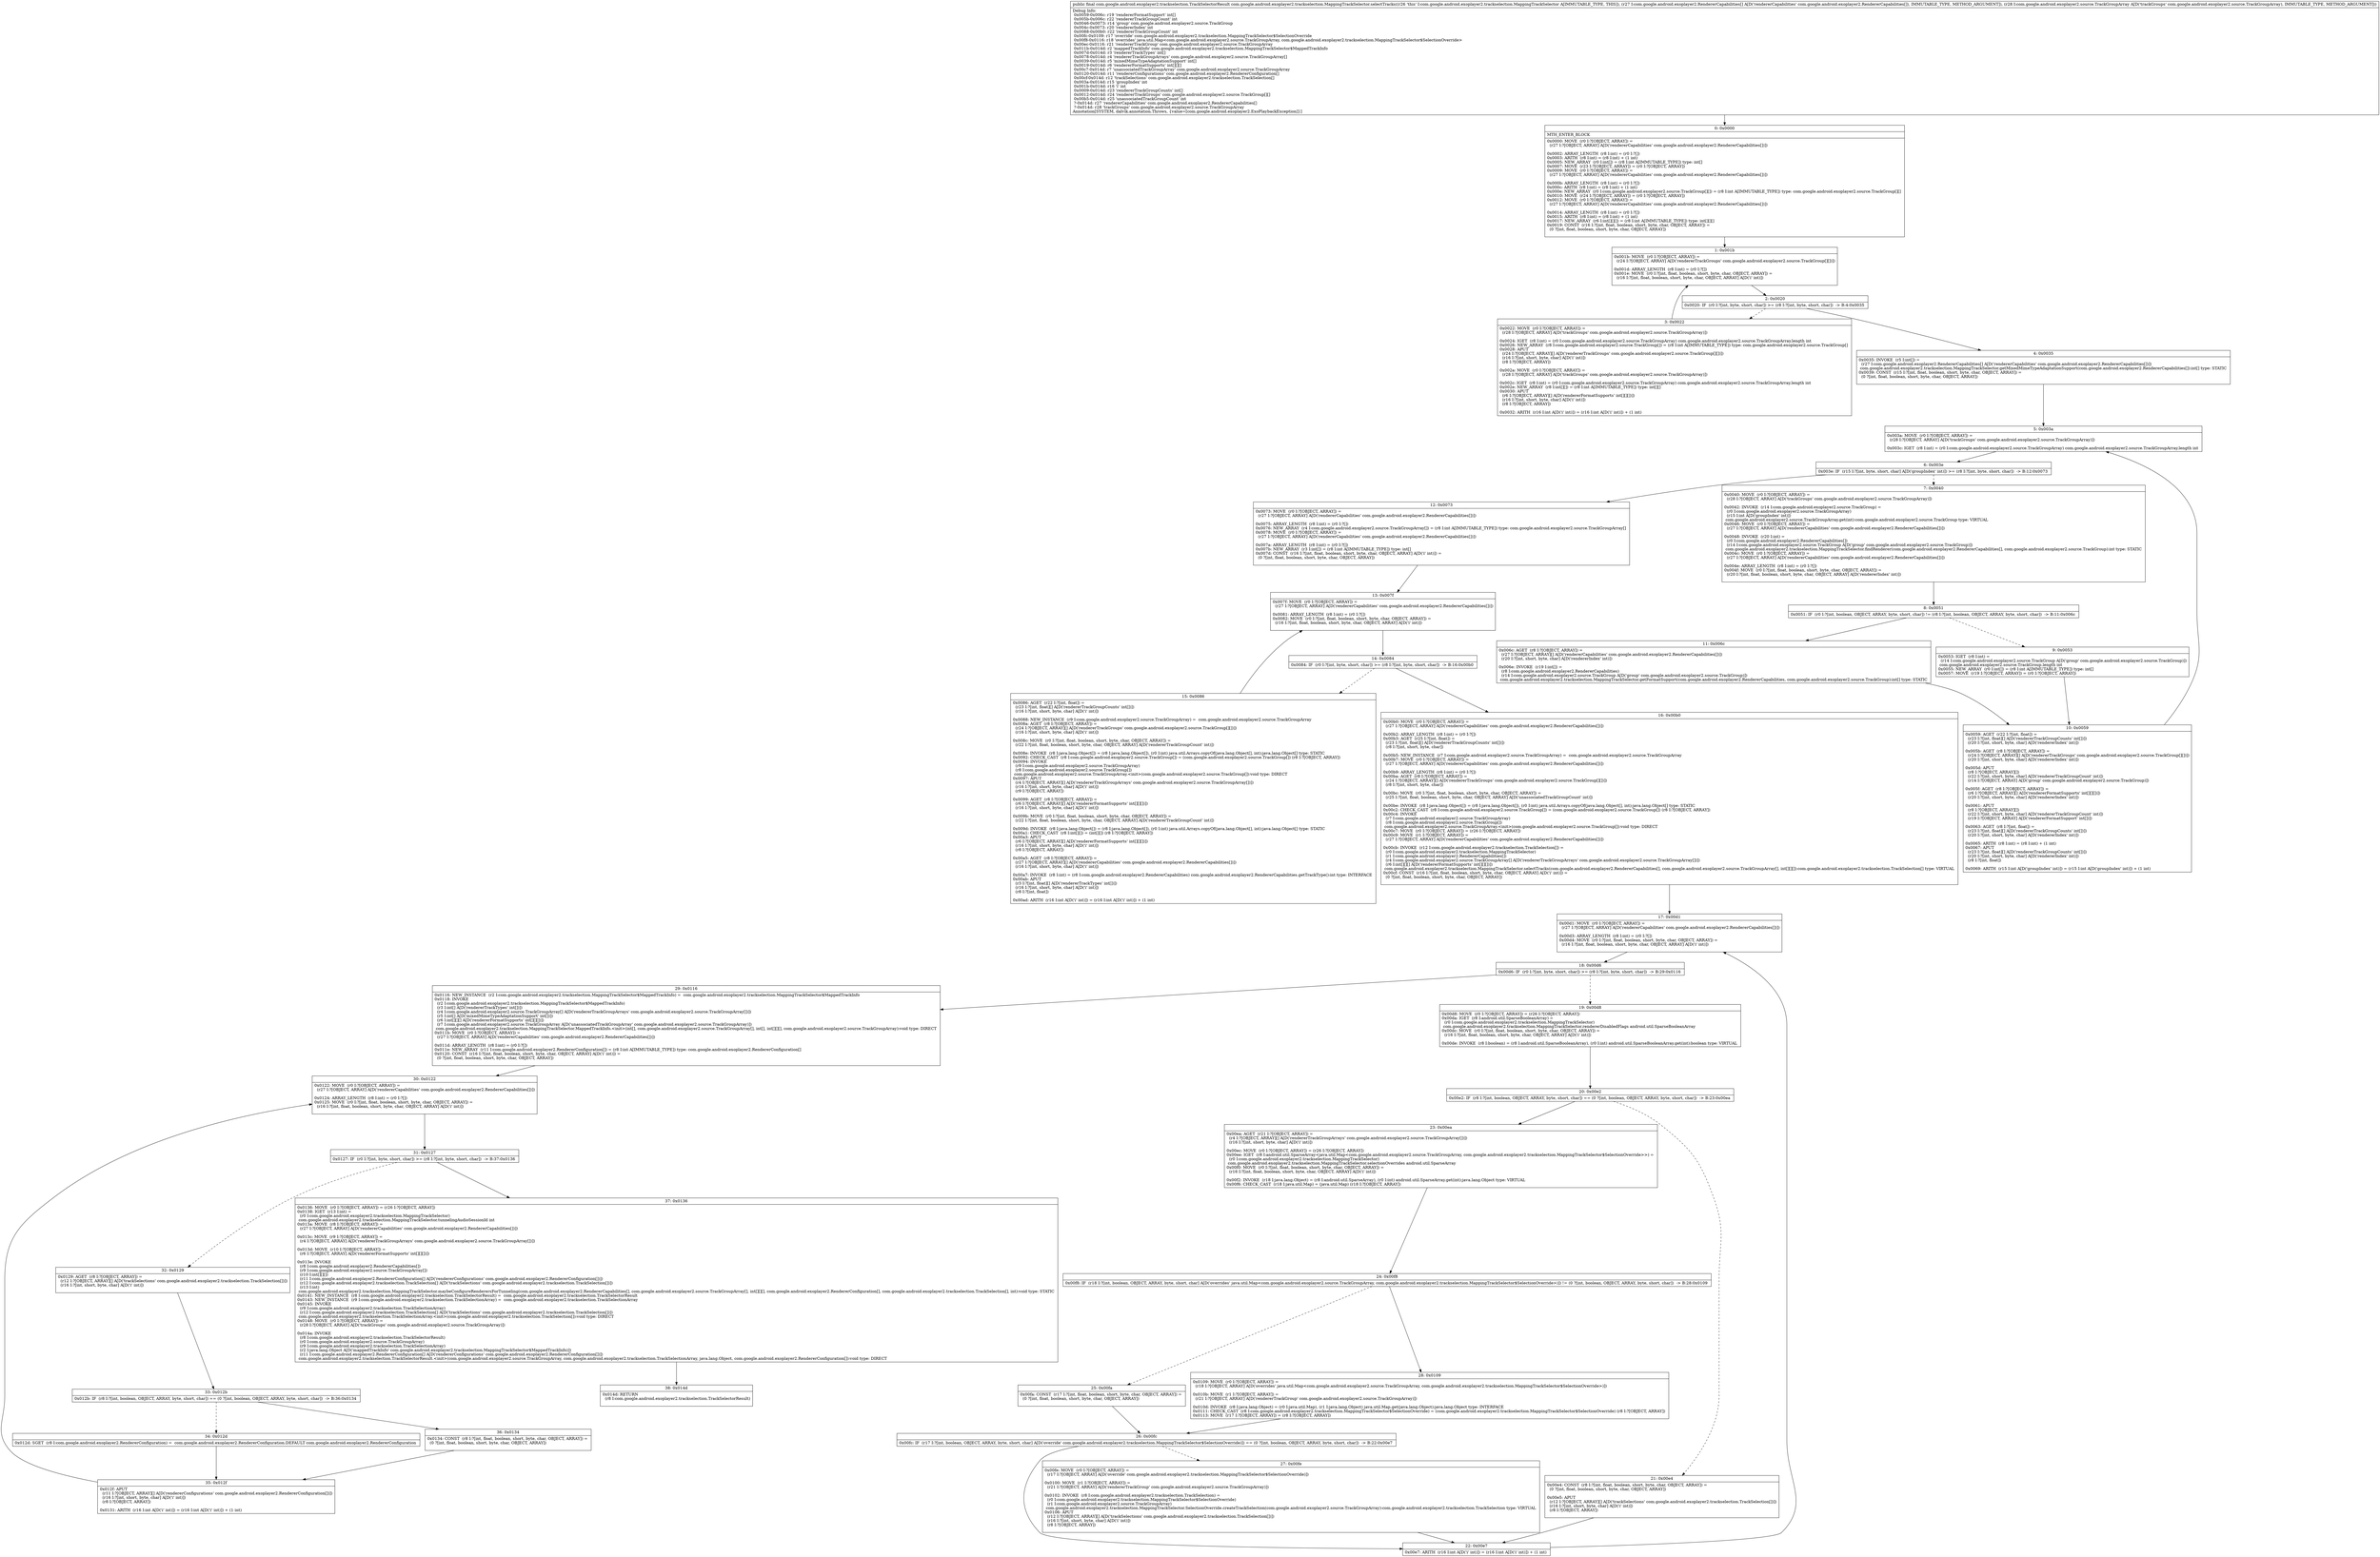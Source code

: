 digraph "CFG forcom.google.android.exoplayer2.trackselection.MappingTrackSelector.selectTracks([Lcom\/google\/android\/exoplayer2\/RendererCapabilities;Lcom\/google\/android\/exoplayer2\/source\/TrackGroupArray;)Lcom\/google\/android\/exoplayer2\/trackselection\/TrackSelectorResult;" {
Node_0 [shape=record,label="{0\:\ 0x0000|MTH_ENTER_BLOCK\l|0x0000: MOVE  (r0 I:?[OBJECT, ARRAY]) = \l  (r27 I:?[OBJECT, ARRAY] A[D('rendererCapabilities' com.google.android.exoplayer2.RendererCapabilities[])])\l \l0x0002: ARRAY_LENGTH  (r8 I:int) = (r0 I:?[]) \l0x0003: ARITH  (r8 I:int) = (r8 I:int) + (1 int) \l0x0005: NEW_ARRAY  (r0 I:int[]) = (r8 I:int A[IMMUTABLE_TYPE]) type: int[] \l0x0007: MOVE  (r23 I:?[OBJECT, ARRAY]) = (r0 I:?[OBJECT, ARRAY]) \l0x0009: MOVE  (r0 I:?[OBJECT, ARRAY]) = \l  (r27 I:?[OBJECT, ARRAY] A[D('rendererCapabilities' com.google.android.exoplayer2.RendererCapabilities[])])\l \l0x000b: ARRAY_LENGTH  (r8 I:int) = (r0 I:?[]) \l0x000c: ARITH  (r8 I:int) = (r8 I:int) + (1 int) \l0x000e: NEW_ARRAY  (r0 I:com.google.android.exoplayer2.source.TrackGroup[][]) = (r8 I:int A[IMMUTABLE_TYPE]) type: com.google.android.exoplayer2.source.TrackGroup[][] \l0x0010: MOVE  (r24 I:?[OBJECT, ARRAY]) = (r0 I:?[OBJECT, ARRAY]) \l0x0012: MOVE  (r0 I:?[OBJECT, ARRAY]) = \l  (r27 I:?[OBJECT, ARRAY] A[D('rendererCapabilities' com.google.android.exoplayer2.RendererCapabilities[])])\l \l0x0014: ARRAY_LENGTH  (r8 I:int) = (r0 I:?[]) \l0x0015: ARITH  (r8 I:int) = (r8 I:int) + (1 int) \l0x0017: NEW_ARRAY  (r6 I:int[][][]) = (r8 I:int A[IMMUTABLE_TYPE]) type: int[][][] \l0x0019: CONST  (r16 I:?[int, float, boolean, short, byte, char, OBJECT, ARRAY]) = \l  (0 ?[int, float, boolean, short, byte, char, OBJECT, ARRAY])\l \l}"];
Node_1 [shape=record,label="{1\:\ 0x001b|0x001b: MOVE  (r0 I:?[OBJECT, ARRAY]) = \l  (r24 I:?[OBJECT, ARRAY] A[D('rendererTrackGroups' com.google.android.exoplayer2.source.TrackGroup[][])])\l \l0x001d: ARRAY_LENGTH  (r8 I:int) = (r0 I:?[]) \l0x001e: MOVE  (r0 I:?[int, float, boolean, short, byte, char, OBJECT, ARRAY]) = \l  (r16 I:?[int, float, boolean, short, byte, char, OBJECT, ARRAY] A[D('i' int)])\l \l}"];
Node_2 [shape=record,label="{2\:\ 0x0020|0x0020: IF  (r0 I:?[int, byte, short, char]) \>= (r8 I:?[int, byte, short, char])  \-\> B:4:0x0035 \l}"];
Node_3 [shape=record,label="{3\:\ 0x0022|0x0022: MOVE  (r0 I:?[OBJECT, ARRAY]) = \l  (r28 I:?[OBJECT, ARRAY] A[D('trackGroups' com.google.android.exoplayer2.source.TrackGroupArray)])\l \l0x0024: IGET  (r8 I:int) = (r0 I:com.google.android.exoplayer2.source.TrackGroupArray) com.google.android.exoplayer2.source.TrackGroupArray.length int \l0x0026: NEW_ARRAY  (r8 I:com.google.android.exoplayer2.source.TrackGroup[]) = (r8 I:int A[IMMUTABLE_TYPE]) type: com.google.android.exoplayer2.source.TrackGroup[] \l0x0028: APUT  \l  (r24 I:?[OBJECT, ARRAY][] A[D('rendererTrackGroups' com.google.android.exoplayer2.source.TrackGroup[][])])\l  (r16 I:?[int, short, byte, char] A[D('i' int)])\l  (r8 I:?[OBJECT, ARRAY])\l \l0x002a: MOVE  (r0 I:?[OBJECT, ARRAY]) = \l  (r28 I:?[OBJECT, ARRAY] A[D('trackGroups' com.google.android.exoplayer2.source.TrackGroupArray)])\l \l0x002c: IGET  (r8 I:int) = (r0 I:com.google.android.exoplayer2.source.TrackGroupArray) com.google.android.exoplayer2.source.TrackGroupArray.length int \l0x002e: NEW_ARRAY  (r8 I:int[][]) = (r8 I:int A[IMMUTABLE_TYPE]) type: int[][] \l0x0030: APUT  \l  (r6 I:?[OBJECT, ARRAY][] A[D('rendererFormatSupports' int[][][])])\l  (r16 I:?[int, short, byte, char] A[D('i' int)])\l  (r8 I:?[OBJECT, ARRAY])\l \l0x0032: ARITH  (r16 I:int A[D('i' int)]) = (r16 I:int A[D('i' int)]) + (1 int) \l}"];
Node_4 [shape=record,label="{4\:\ 0x0035|0x0035: INVOKE  (r5 I:int[]) = \l  (r27 I:com.google.android.exoplayer2.RendererCapabilities[] A[D('rendererCapabilities' com.google.android.exoplayer2.RendererCapabilities[])])\l com.google.android.exoplayer2.trackselection.MappingTrackSelector.getMixedMimeTypeAdaptationSupport(com.google.android.exoplayer2.RendererCapabilities[]):int[] type: STATIC \l0x0039: CONST  (r15 I:?[int, float, boolean, short, byte, char, OBJECT, ARRAY]) = \l  (0 ?[int, float, boolean, short, byte, char, OBJECT, ARRAY])\l \l}"];
Node_5 [shape=record,label="{5\:\ 0x003a|0x003a: MOVE  (r0 I:?[OBJECT, ARRAY]) = \l  (r28 I:?[OBJECT, ARRAY] A[D('trackGroups' com.google.android.exoplayer2.source.TrackGroupArray)])\l \l0x003c: IGET  (r8 I:int) = (r0 I:com.google.android.exoplayer2.source.TrackGroupArray) com.google.android.exoplayer2.source.TrackGroupArray.length int \l}"];
Node_6 [shape=record,label="{6\:\ 0x003e|0x003e: IF  (r15 I:?[int, byte, short, char] A[D('groupIndex' int)]) \>= (r8 I:?[int, byte, short, char])  \-\> B:12:0x0073 \l}"];
Node_7 [shape=record,label="{7\:\ 0x0040|0x0040: MOVE  (r0 I:?[OBJECT, ARRAY]) = \l  (r28 I:?[OBJECT, ARRAY] A[D('trackGroups' com.google.android.exoplayer2.source.TrackGroupArray)])\l \l0x0042: INVOKE  (r14 I:com.google.android.exoplayer2.source.TrackGroup) = \l  (r0 I:com.google.android.exoplayer2.source.TrackGroupArray)\l  (r15 I:int A[D('groupIndex' int)])\l com.google.android.exoplayer2.source.TrackGroupArray.get(int):com.google.android.exoplayer2.source.TrackGroup type: VIRTUAL \l0x0046: MOVE  (r0 I:?[OBJECT, ARRAY]) = \l  (r27 I:?[OBJECT, ARRAY] A[D('rendererCapabilities' com.google.android.exoplayer2.RendererCapabilities[])])\l \l0x0048: INVOKE  (r20 I:int) = \l  (r0 I:com.google.android.exoplayer2.RendererCapabilities[])\l  (r14 I:com.google.android.exoplayer2.source.TrackGroup A[D('group' com.google.android.exoplayer2.source.TrackGroup)])\l com.google.android.exoplayer2.trackselection.MappingTrackSelector.findRenderer(com.google.android.exoplayer2.RendererCapabilities[], com.google.android.exoplayer2.source.TrackGroup):int type: STATIC \l0x004c: MOVE  (r0 I:?[OBJECT, ARRAY]) = \l  (r27 I:?[OBJECT, ARRAY] A[D('rendererCapabilities' com.google.android.exoplayer2.RendererCapabilities[])])\l \l0x004e: ARRAY_LENGTH  (r8 I:int) = (r0 I:?[]) \l0x004f: MOVE  (r0 I:?[int, float, boolean, short, byte, char, OBJECT, ARRAY]) = \l  (r20 I:?[int, float, boolean, short, byte, char, OBJECT, ARRAY] A[D('rendererIndex' int)])\l \l}"];
Node_8 [shape=record,label="{8\:\ 0x0051|0x0051: IF  (r0 I:?[int, boolean, OBJECT, ARRAY, byte, short, char]) != (r8 I:?[int, boolean, OBJECT, ARRAY, byte, short, char])  \-\> B:11:0x006c \l}"];
Node_9 [shape=record,label="{9\:\ 0x0053|0x0053: IGET  (r8 I:int) = \l  (r14 I:com.google.android.exoplayer2.source.TrackGroup A[D('group' com.google.android.exoplayer2.source.TrackGroup)])\l com.google.android.exoplayer2.source.TrackGroup.length int \l0x0055: NEW_ARRAY  (r0 I:int[]) = (r8 I:int A[IMMUTABLE_TYPE]) type: int[] \l0x0057: MOVE  (r19 I:?[OBJECT, ARRAY]) = (r0 I:?[OBJECT, ARRAY]) \l}"];
Node_10 [shape=record,label="{10\:\ 0x0059|0x0059: AGET  (r22 I:?[int, float]) = \l  (r23 I:?[int, float][] A[D('rendererTrackGroupCounts' int[])])\l  (r20 I:?[int, short, byte, char] A[D('rendererIndex' int)])\l \l0x005b: AGET  (r8 I:?[OBJECT, ARRAY]) = \l  (r24 I:?[OBJECT, ARRAY][] A[D('rendererTrackGroups' com.google.android.exoplayer2.source.TrackGroup[][])])\l  (r20 I:?[int, short, byte, char] A[D('rendererIndex' int)])\l \l0x005d: APUT  \l  (r8 I:?[OBJECT, ARRAY][])\l  (r22 I:?[int, short, byte, char] A[D('rendererTrackGroupCount' int)])\l  (r14 I:?[OBJECT, ARRAY] A[D('group' com.google.android.exoplayer2.source.TrackGroup)])\l \l0x005f: AGET  (r8 I:?[OBJECT, ARRAY]) = \l  (r6 I:?[OBJECT, ARRAY][] A[D('rendererFormatSupports' int[][][])])\l  (r20 I:?[int, short, byte, char] A[D('rendererIndex' int)])\l \l0x0061: APUT  \l  (r8 I:?[OBJECT, ARRAY][])\l  (r22 I:?[int, short, byte, char] A[D('rendererTrackGroupCount' int)])\l  (r19 I:?[OBJECT, ARRAY] A[D('rendererFormatSupport' int[])])\l \l0x0063: AGET  (r8 I:?[int, float]) = \l  (r23 I:?[int, float][] A[D('rendererTrackGroupCounts' int[])])\l  (r20 I:?[int, short, byte, char] A[D('rendererIndex' int)])\l \l0x0065: ARITH  (r8 I:int) = (r8 I:int) + (1 int) \l0x0067: APUT  \l  (r23 I:?[int, float][] A[D('rendererTrackGroupCounts' int[])])\l  (r20 I:?[int, short, byte, char] A[D('rendererIndex' int)])\l  (r8 I:?[int, float])\l \l0x0069: ARITH  (r15 I:int A[D('groupIndex' int)]) = (r15 I:int A[D('groupIndex' int)]) + (1 int) \l}"];
Node_11 [shape=record,label="{11\:\ 0x006c|0x006c: AGET  (r8 I:?[OBJECT, ARRAY]) = \l  (r27 I:?[OBJECT, ARRAY][] A[D('rendererCapabilities' com.google.android.exoplayer2.RendererCapabilities[])])\l  (r20 I:?[int, short, byte, char] A[D('rendererIndex' int)])\l \l0x006e: INVOKE  (r19 I:int[]) = \l  (r8 I:com.google.android.exoplayer2.RendererCapabilities)\l  (r14 I:com.google.android.exoplayer2.source.TrackGroup A[D('group' com.google.android.exoplayer2.source.TrackGroup)])\l com.google.android.exoplayer2.trackselection.MappingTrackSelector.getFormatSupport(com.google.android.exoplayer2.RendererCapabilities, com.google.android.exoplayer2.source.TrackGroup):int[] type: STATIC \l}"];
Node_12 [shape=record,label="{12\:\ 0x0073|0x0073: MOVE  (r0 I:?[OBJECT, ARRAY]) = \l  (r27 I:?[OBJECT, ARRAY] A[D('rendererCapabilities' com.google.android.exoplayer2.RendererCapabilities[])])\l \l0x0075: ARRAY_LENGTH  (r8 I:int) = (r0 I:?[]) \l0x0076: NEW_ARRAY  (r4 I:com.google.android.exoplayer2.source.TrackGroupArray[]) = (r8 I:int A[IMMUTABLE_TYPE]) type: com.google.android.exoplayer2.source.TrackGroupArray[] \l0x0078: MOVE  (r0 I:?[OBJECT, ARRAY]) = \l  (r27 I:?[OBJECT, ARRAY] A[D('rendererCapabilities' com.google.android.exoplayer2.RendererCapabilities[])])\l \l0x007a: ARRAY_LENGTH  (r8 I:int) = (r0 I:?[]) \l0x007b: NEW_ARRAY  (r3 I:int[]) = (r8 I:int A[IMMUTABLE_TYPE]) type: int[] \l0x007d: CONST  (r16 I:?[int, float, boolean, short, byte, char, OBJECT, ARRAY] A[D('i' int)]) = \l  (0 ?[int, float, boolean, short, byte, char, OBJECT, ARRAY])\l \l}"];
Node_13 [shape=record,label="{13\:\ 0x007f|0x007f: MOVE  (r0 I:?[OBJECT, ARRAY]) = \l  (r27 I:?[OBJECT, ARRAY] A[D('rendererCapabilities' com.google.android.exoplayer2.RendererCapabilities[])])\l \l0x0081: ARRAY_LENGTH  (r8 I:int) = (r0 I:?[]) \l0x0082: MOVE  (r0 I:?[int, float, boolean, short, byte, char, OBJECT, ARRAY]) = \l  (r16 I:?[int, float, boolean, short, byte, char, OBJECT, ARRAY] A[D('i' int)])\l \l}"];
Node_14 [shape=record,label="{14\:\ 0x0084|0x0084: IF  (r0 I:?[int, byte, short, char]) \>= (r8 I:?[int, byte, short, char])  \-\> B:16:0x00b0 \l}"];
Node_15 [shape=record,label="{15\:\ 0x0086|0x0086: AGET  (r22 I:?[int, float]) = \l  (r23 I:?[int, float][] A[D('rendererTrackGroupCounts' int[])])\l  (r16 I:?[int, short, byte, char] A[D('i' int)])\l \l0x0088: NEW_INSTANCE  (r9 I:com.google.android.exoplayer2.source.TrackGroupArray) =  com.google.android.exoplayer2.source.TrackGroupArray \l0x008a: AGET  (r8 I:?[OBJECT, ARRAY]) = \l  (r24 I:?[OBJECT, ARRAY][] A[D('rendererTrackGroups' com.google.android.exoplayer2.source.TrackGroup[][])])\l  (r16 I:?[int, short, byte, char] A[D('i' int)])\l \l0x008c: MOVE  (r0 I:?[int, float, boolean, short, byte, char, OBJECT, ARRAY]) = \l  (r22 I:?[int, float, boolean, short, byte, char, OBJECT, ARRAY] A[D('rendererTrackGroupCount' int)])\l \l0x008e: INVOKE  (r8 I:java.lang.Object[]) = (r8 I:java.lang.Object[]), (r0 I:int) java.util.Arrays.copyOf(java.lang.Object[], int):java.lang.Object[] type: STATIC \l0x0092: CHECK_CAST  (r8 I:com.google.android.exoplayer2.source.TrackGroup[]) = (com.google.android.exoplayer2.source.TrackGroup[]) (r8 I:?[OBJECT, ARRAY]) \l0x0094: INVOKE  \l  (r9 I:com.google.android.exoplayer2.source.TrackGroupArray)\l  (r8 I:com.google.android.exoplayer2.source.TrackGroup[])\l com.google.android.exoplayer2.source.TrackGroupArray.\<init\>(com.google.android.exoplayer2.source.TrackGroup[]):void type: DIRECT \l0x0097: APUT  \l  (r4 I:?[OBJECT, ARRAY][] A[D('rendererTrackGroupArrays' com.google.android.exoplayer2.source.TrackGroupArray[])])\l  (r16 I:?[int, short, byte, char] A[D('i' int)])\l  (r9 I:?[OBJECT, ARRAY])\l \l0x0099: AGET  (r8 I:?[OBJECT, ARRAY]) = \l  (r6 I:?[OBJECT, ARRAY][] A[D('rendererFormatSupports' int[][][])])\l  (r16 I:?[int, short, byte, char] A[D('i' int)])\l \l0x009b: MOVE  (r0 I:?[int, float, boolean, short, byte, char, OBJECT, ARRAY]) = \l  (r22 I:?[int, float, boolean, short, byte, char, OBJECT, ARRAY] A[D('rendererTrackGroupCount' int)])\l \l0x009d: INVOKE  (r8 I:java.lang.Object[]) = (r8 I:java.lang.Object[]), (r0 I:int) java.util.Arrays.copyOf(java.lang.Object[], int):java.lang.Object[] type: STATIC \l0x00a1: CHECK_CAST  (r8 I:int[][]) = (int[][]) (r8 I:?[OBJECT, ARRAY]) \l0x00a3: APUT  \l  (r6 I:?[OBJECT, ARRAY][] A[D('rendererFormatSupports' int[][][])])\l  (r16 I:?[int, short, byte, char] A[D('i' int)])\l  (r8 I:?[OBJECT, ARRAY])\l \l0x00a5: AGET  (r8 I:?[OBJECT, ARRAY]) = \l  (r27 I:?[OBJECT, ARRAY][] A[D('rendererCapabilities' com.google.android.exoplayer2.RendererCapabilities[])])\l  (r16 I:?[int, short, byte, char] A[D('i' int)])\l \l0x00a7: INVOKE  (r8 I:int) = (r8 I:com.google.android.exoplayer2.RendererCapabilities) com.google.android.exoplayer2.RendererCapabilities.getTrackType():int type: INTERFACE \l0x00ab: APUT  \l  (r3 I:?[int, float][] A[D('rendererTrackTypes' int[])])\l  (r16 I:?[int, short, byte, char] A[D('i' int)])\l  (r8 I:?[int, float])\l \l0x00ad: ARITH  (r16 I:int A[D('i' int)]) = (r16 I:int A[D('i' int)]) + (1 int) \l}"];
Node_16 [shape=record,label="{16\:\ 0x00b0|0x00b0: MOVE  (r0 I:?[OBJECT, ARRAY]) = \l  (r27 I:?[OBJECT, ARRAY] A[D('rendererCapabilities' com.google.android.exoplayer2.RendererCapabilities[])])\l \l0x00b2: ARRAY_LENGTH  (r8 I:int) = (r0 I:?[]) \l0x00b3: AGET  (r25 I:?[int, float]) = \l  (r23 I:?[int, float][] A[D('rendererTrackGroupCounts' int[])])\l  (r8 I:?[int, short, byte, char])\l \l0x00b5: NEW_INSTANCE  (r7 I:com.google.android.exoplayer2.source.TrackGroupArray) =  com.google.android.exoplayer2.source.TrackGroupArray \l0x00b7: MOVE  (r0 I:?[OBJECT, ARRAY]) = \l  (r27 I:?[OBJECT, ARRAY] A[D('rendererCapabilities' com.google.android.exoplayer2.RendererCapabilities[])])\l \l0x00b9: ARRAY_LENGTH  (r8 I:int) = (r0 I:?[]) \l0x00ba: AGET  (r8 I:?[OBJECT, ARRAY]) = \l  (r24 I:?[OBJECT, ARRAY][] A[D('rendererTrackGroups' com.google.android.exoplayer2.source.TrackGroup[][])])\l  (r8 I:?[int, short, byte, char])\l \l0x00bc: MOVE  (r0 I:?[int, float, boolean, short, byte, char, OBJECT, ARRAY]) = \l  (r25 I:?[int, float, boolean, short, byte, char, OBJECT, ARRAY] A[D('unassociatedTrackGroupCount' int)])\l \l0x00be: INVOKE  (r8 I:java.lang.Object[]) = (r8 I:java.lang.Object[]), (r0 I:int) java.util.Arrays.copyOf(java.lang.Object[], int):java.lang.Object[] type: STATIC \l0x00c2: CHECK_CAST  (r8 I:com.google.android.exoplayer2.source.TrackGroup[]) = (com.google.android.exoplayer2.source.TrackGroup[]) (r8 I:?[OBJECT, ARRAY]) \l0x00c4: INVOKE  \l  (r7 I:com.google.android.exoplayer2.source.TrackGroupArray)\l  (r8 I:com.google.android.exoplayer2.source.TrackGroup[])\l com.google.android.exoplayer2.source.TrackGroupArray.\<init\>(com.google.android.exoplayer2.source.TrackGroup[]):void type: DIRECT \l0x00c7: MOVE  (r0 I:?[OBJECT, ARRAY]) = (r26 I:?[OBJECT, ARRAY]) \l0x00c9: MOVE  (r1 I:?[OBJECT, ARRAY]) = \l  (r27 I:?[OBJECT, ARRAY] A[D('rendererCapabilities' com.google.android.exoplayer2.RendererCapabilities[])])\l \l0x00cb: INVOKE  (r12 I:com.google.android.exoplayer2.trackselection.TrackSelection[]) = \l  (r0 I:com.google.android.exoplayer2.trackselection.MappingTrackSelector)\l  (r1 I:com.google.android.exoplayer2.RendererCapabilities[])\l  (r4 I:com.google.android.exoplayer2.source.TrackGroupArray[] A[D('rendererTrackGroupArrays' com.google.android.exoplayer2.source.TrackGroupArray[])])\l  (r6 I:int[][][] A[D('rendererFormatSupports' int[][][])])\l com.google.android.exoplayer2.trackselection.MappingTrackSelector.selectTracks(com.google.android.exoplayer2.RendererCapabilities[], com.google.android.exoplayer2.source.TrackGroupArray[], int[][][]):com.google.android.exoplayer2.trackselection.TrackSelection[] type: VIRTUAL \l0x00cf: CONST  (r16 I:?[int, float, boolean, short, byte, char, OBJECT, ARRAY] A[D('i' int)]) = \l  (0 ?[int, float, boolean, short, byte, char, OBJECT, ARRAY])\l \l}"];
Node_17 [shape=record,label="{17\:\ 0x00d1|0x00d1: MOVE  (r0 I:?[OBJECT, ARRAY]) = \l  (r27 I:?[OBJECT, ARRAY] A[D('rendererCapabilities' com.google.android.exoplayer2.RendererCapabilities[])])\l \l0x00d3: ARRAY_LENGTH  (r8 I:int) = (r0 I:?[]) \l0x00d4: MOVE  (r0 I:?[int, float, boolean, short, byte, char, OBJECT, ARRAY]) = \l  (r16 I:?[int, float, boolean, short, byte, char, OBJECT, ARRAY] A[D('i' int)])\l \l}"];
Node_18 [shape=record,label="{18\:\ 0x00d6|0x00d6: IF  (r0 I:?[int, byte, short, char]) \>= (r8 I:?[int, byte, short, char])  \-\> B:29:0x0116 \l}"];
Node_19 [shape=record,label="{19\:\ 0x00d8|0x00d8: MOVE  (r0 I:?[OBJECT, ARRAY]) = (r26 I:?[OBJECT, ARRAY]) \l0x00da: IGET  (r8 I:android.util.SparseBooleanArray) = \l  (r0 I:com.google.android.exoplayer2.trackselection.MappingTrackSelector)\l com.google.android.exoplayer2.trackselection.MappingTrackSelector.rendererDisabledFlags android.util.SparseBooleanArray \l0x00dc: MOVE  (r0 I:?[int, float, boolean, short, byte, char, OBJECT, ARRAY]) = \l  (r16 I:?[int, float, boolean, short, byte, char, OBJECT, ARRAY] A[D('i' int)])\l \l0x00de: INVOKE  (r8 I:boolean) = (r8 I:android.util.SparseBooleanArray), (r0 I:int) android.util.SparseBooleanArray.get(int):boolean type: VIRTUAL \l}"];
Node_20 [shape=record,label="{20\:\ 0x00e2|0x00e2: IF  (r8 I:?[int, boolean, OBJECT, ARRAY, byte, short, char]) == (0 ?[int, boolean, OBJECT, ARRAY, byte, short, char])  \-\> B:23:0x00ea \l}"];
Node_21 [shape=record,label="{21\:\ 0x00e4|0x00e4: CONST  (r8 I:?[int, float, boolean, short, byte, char, OBJECT, ARRAY]) = \l  (0 ?[int, float, boolean, short, byte, char, OBJECT, ARRAY])\l \l0x00e5: APUT  \l  (r12 I:?[OBJECT, ARRAY][] A[D('trackSelections' com.google.android.exoplayer2.trackselection.TrackSelection[])])\l  (r16 I:?[int, short, byte, char] A[D('i' int)])\l  (r8 I:?[OBJECT, ARRAY])\l \l}"];
Node_22 [shape=record,label="{22\:\ 0x00e7|0x00e7: ARITH  (r16 I:int A[D('i' int)]) = (r16 I:int A[D('i' int)]) + (1 int) \l}"];
Node_23 [shape=record,label="{23\:\ 0x00ea|0x00ea: AGET  (r21 I:?[OBJECT, ARRAY]) = \l  (r4 I:?[OBJECT, ARRAY][] A[D('rendererTrackGroupArrays' com.google.android.exoplayer2.source.TrackGroupArray[])])\l  (r16 I:?[int, short, byte, char] A[D('i' int)])\l \l0x00ec: MOVE  (r0 I:?[OBJECT, ARRAY]) = (r26 I:?[OBJECT, ARRAY]) \l0x00ee: IGET  (r8 I:android.util.SparseArray\<java.util.Map\<com.google.android.exoplayer2.source.TrackGroupArray, com.google.android.exoplayer2.trackselection.MappingTrackSelector$SelectionOverride\>\>) = \l  (r0 I:com.google.android.exoplayer2.trackselection.MappingTrackSelector)\l com.google.android.exoplayer2.trackselection.MappingTrackSelector.selectionOverrides android.util.SparseArray \l0x00f0: MOVE  (r0 I:?[int, float, boolean, short, byte, char, OBJECT, ARRAY]) = \l  (r16 I:?[int, float, boolean, short, byte, char, OBJECT, ARRAY] A[D('i' int)])\l \l0x00f2: INVOKE  (r18 I:java.lang.Object) = (r8 I:android.util.SparseArray), (r0 I:int) android.util.SparseArray.get(int):java.lang.Object type: VIRTUAL \l0x00f6: CHECK_CAST  (r18 I:java.util.Map) = (java.util.Map) (r18 I:?[OBJECT, ARRAY]) \l}"];
Node_24 [shape=record,label="{24\:\ 0x00f8|0x00f8: IF  (r18 I:?[int, boolean, OBJECT, ARRAY, byte, short, char] A[D('overrides' java.util.Map\<com.google.android.exoplayer2.source.TrackGroupArray, com.google.android.exoplayer2.trackselection.MappingTrackSelector$SelectionOverride\>)]) != (0 ?[int, boolean, OBJECT, ARRAY, byte, short, char])  \-\> B:28:0x0109 \l}"];
Node_25 [shape=record,label="{25\:\ 0x00fa|0x00fa: CONST  (r17 I:?[int, float, boolean, short, byte, char, OBJECT, ARRAY]) = \l  (0 ?[int, float, boolean, short, byte, char, OBJECT, ARRAY])\l \l}"];
Node_26 [shape=record,label="{26\:\ 0x00fc|0x00fc: IF  (r17 I:?[int, boolean, OBJECT, ARRAY, byte, short, char] A[D('override' com.google.android.exoplayer2.trackselection.MappingTrackSelector$SelectionOverride)]) == (0 ?[int, boolean, OBJECT, ARRAY, byte, short, char])  \-\> B:22:0x00e7 \l}"];
Node_27 [shape=record,label="{27\:\ 0x00fe|0x00fe: MOVE  (r0 I:?[OBJECT, ARRAY]) = \l  (r17 I:?[OBJECT, ARRAY] A[D('override' com.google.android.exoplayer2.trackselection.MappingTrackSelector$SelectionOverride)])\l \l0x0100: MOVE  (r1 I:?[OBJECT, ARRAY]) = \l  (r21 I:?[OBJECT, ARRAY] A[D('rendererTrackGroup' com.google.android.exoplayer2.source.TrackGroupArray)])\l \l0x0102: INVOKE  (r8 I:com.google.android.exoplayer2.trackselection.TrackSelection) = \l  (r0 I:com.google.android.exoplayer2.trackselection.MappingTrackSelector$SelectionOverride)\l  (r1 I:com.google.android.exoplayer2.source.TrackGroupArray)\l com.google.android.exoplayer2.trackselection.MappingTrackSelector.SelectionOverride.createTrackSelection(com.google.android.exoplayer2.source.TrackGroupArray):com.google.android.exoplayer2.trackselection.TrackSelection type: VIRTUAL \l0x0106: APUT  \l  (r12 I:?[OBJECT, ARRAY][] A[D('trackSelections' com.google.android.exoplayer2.trackselection.TrackSelection[])])\l  (r16 I:?[int, short, byte, char] A[D('i' int)])\l  (r8 I:?[OBJECT, ARRAY])\l \l}"];
Node_28 [shape=record,label="{28\:\ 0x0109|0x0109: MOVE  (r0 I:?[OBJECT, ARRAY]) = \l  (r18 I:?[OBJECT, ARRAY] A[D('overrides' java.util.Map\<com.google.android.exoplayer2.source.TrackGroupArray, com.google.android.exoplayer2.trackselection.MappingTrackSelector$SelectionOverride\>)])\l \l0x010b: MOVE  (r1 I:?[OBJECT, ARRAY]) = \l  (r21 I:?[OBJECT, ARRAY] A[D('rendererTrackGroup' com.google.android.exoplayer2.source.TrackGroupArray)])\l \l0x010d: INVOKE  (r8 I:java.lang.Object) = (r0 I:java.util.Map), (r1 I:java.lang.Object) java.util.Map.get(java.lang.Object):java.lang.Object type: INTERFACE \l0x0111: CHECK_CAST  (r8 I:com.google.android.exoplayer2.trackselection.MappingTrackSelector$SelectionOverride) = (com.google.android.exoplayer2.trackselection.MappingTrackSelector$SelectionOverride) (r8 I:?[OBJECT, ARRAY]) \l0x0113: MOVE  (r17 I:?[OBJECT, ARRAY]) = (r8 I:?[OBJECT, ARRAY]) \l}"];
Node_29 [shape=record,label="{29\:\ 0x0116|0x0116: NEW_INSTANCE  (r2 I:com.google.android.exoplayer2.trackselection.MappingTrackSelector$MappedTrackInfo) =  com.google.android.exoplayer2.trackselection.MappingTrackSelector$MappedTrackInfo \l0x0118: INVOKE  \l  (r2 I:com.google.android.exoplayer2.trackselection.MappingTrackSelector$MappedTrackInfo)\l  (r3 I:int[] A[D('rendererTrackTypes' int[])])\l  (r4 I:com.google.android.exoplayer2.source.TrackGroupArray[] A[D('rendererTrackGroupArrays' com.google.android.exoplayer2.source.TrackGroupArray[])])\l  (r5 I:int[] A[D('mixedMimeTypeAdaptationSupport' int[])])\l  (r6 I:int[][][] A[D('rendererFormatSupports' int[][][])])\l  (r7 I:com.google.android.exoplayer2.source.TrackGroupArray A[D('unassociatedTrackGroupArray' com.google.android.exoplayer2.source.TrackGroupArray)])\l com.google.android.exoplayer2.trackselection.MappingTrackSelector.MappedTrackInfo.\<init\>(int[], com.google.android.exoplayer2.source.TrackGroupArray[], int[], int[][][], com.google.android.exoplayer2.source.TrackGroupArray):void type: DIRECT \l0x011b: MOVE  (r0 I:?[OBJECT, ARRAY]) = \l  (r27 I:?[OBJECT, ARRAY] A[D('rendererCapabilities' com.google.android.exoplayer2.RendererCapabilities[])])\l \l0x011d: ARRAY_LENGTH  (r8 I:int) = (r0 I:?[]) \l0x011e: NEW_ARRAY  (r11 I:com.google.android.exoplayer2.RendererConfiguration[]) = (r8 I:int A[IMMUTABLE_TYPE]) type: com.google.android.exoplayer2.RendererConfiguration[] \l0x0120: CONST  (r16 I:?[int, float, boolean, short, byte, char, OBJECT, ARRAY] A[D('i' int)]) = \l  (0 ?[int, float, boolean, short, byte, char, OBJECT, ARRAY])\l \l}"];
Node_30 [shape=record,label="{30\:\ 0x0122|0x0122: MOVE  (r0 I:?[OBJECT, ARRAY]) = \l  (r27 I:?[OBJECT, ARRAY] A[D('rendererCapabilities' com.google.android.exoplayer2.RendererCapabilities[])])\l \l0x0124: ARRAY_LENGTH  (r8 I:int) = (r0 I:?[]) \l0x0125: MOVE  (r0 I:?[int, float, boolean, short, byte, char, OBJECT, ARRAY]) = \l  (r16 I:?[int, float, boolean, short, byte, char, OBJECT, ARRAY] A[D('i' int)])\l \l}"];
Node_31 [shape=record,label="{31\:\ 0x0127|0x0127: IF  (r0 I:?[int, byte, short, char]) \>= (r8 I:?[int, byte, short, char])  \-\> B:37:0x0136 \l}"];
Node_32 [shape=record,label="{32\:\ 0x0129|0x0129: AGET  (r8 I:?[OBJECT, ARRAY]) = \l  (r12 I:?[OBJECT, ARRAY][] A[D('trackSelections' com.google.android.exoplayer2.trackselection.TrackSelection[])])\l  (r16 I:?[int, short, byte, char] A[D('i' int)])\l \l}"];
Node_33 [shape=record,label="{33\:\ 0x012b|0x012b: IF  (r8 I:?[int, boolean, OBJECT, ARRAY, byte, short, char]) == (0 ?[int, boolean, OBJECT, ARRAY, byte, short, char])  \-\> B:36:0x0134 \l}"];
Node_34 [shape=record,label="{34\:\ 0x012d|0x012d: SGET  (r8 I:com.google.android.exoplayer2.RendererConfiguration) =  com.google.android.exoplayer2.RendererConfiguration.DEFAULT com.google.android.exoplayer2.RendererConfiguration \l}"];
Node_35 [shape=record,label="{35\:\ 0x012f|0x012f: APUT  \l  (r11 I:?[OBJECT, ARRAY][] A[D('rendererConfigurations' com.google.android.exoplayer2.RendererConfiguration[])])\l  (r16 I:?[int, short, byte, char] A[D('i' int)])\l  (r8 I:?[OBJECT, ARRAY])\l \l0x0131: ARITH  (r16 I:int A[D('i' int)]) = (r16 I:int A[D('i' int)]) + (1 int) \l}"];
Node_36 [shape=record,label="{36\:\ 0x0134|0x0134: CONST  (r8 I:?[int, float, boolean, short, byte, char, OBJECT, ARRAY]) = \l  (0 ?[int, float, boolean, short, byte, char, OBJECT, ARRAY])\l \l}"];
Node_37 [shape=record,label="{37\:\ 0x0136|0x0136: MOVE  (r0 I:?[OBJECT, ARRAY]) = (r26 I:?[OBJECT, ARRAY]) \l0x0138: IGET  (r13 I:int) = \l  (r0 I:com.google.android.exoplayer2.trackselection.MappingTrackSelector)\l com.google.android.exoplayer2.trackselection.MappingTrackSelector.tunnelingAudioSessionId int \l0x013a: MOVE  (r8 I:?[OBJECT, ARRAY]) = \l  (r27 I:?[OBJECT, ARRAY] A[D('rendererCapabilities' com.google.android.exoplayer2.RendererCapabilities[])])\l \l0x013c: MOVE  (r9 I:?[OBJECT, ARRAY]) = \l  (r4 I:?[OBJECT, ARRAY] A[D('rendererTrackGroupArrays' com.google.android.exoplayer2.source.TrackGroupArray[])])\l \l0x013d: MOVE  (r10 I:?[OBJECT, ARRAY]) = \l  (r6 I:?[OBJECT, ARRAY] A[D('rendererFormatSupports' int[][][])])\l \l0x013e: INVOKE  \l  (r8 I:com.google.android.exoplayer2.RendererCapabilities[])\l  (r9 I:com.google.android.exoplayer2.source.TrackGroupArray[])\l  (r10 I:int[][][])\l  (r11 I:com.google.android.exoplayer2.RendererConfiguration[] A[D('rendererConfigurations' com.google.android.exoplayer2.RendererConfiguration[])])\l  (r12 I:com.google.android.exoplayer2.trackselection.TrackSelection[] A[D('trackSelections' com.google.android.exoplayer2.trackselection.TrackSelection[])])\l  (r13 I:int)\l com.google.android.exoplayer2.trackselection.MappingTrackSelector.maybeConfigureRenderersForTunneling(com.google.android.exoplayer2.RendererCapabilities[], com.google.android.exoplayer2.source.TrackGroupArray[], int[][][], com.google.android.exoplayer2.RendererConfiguration[], com.google.android.exoplayer2.trackselection.TrackSelection[], int):void type: STATIC \l0x0141: NEW_INSTANCE  (r8 I:com.google.android.exoplayer2.trackselection.TrackSelectorResult) =  com.google.android.exoplayer2.trackselection.TrackSelectorResult \l0x0143: NEW_INSTANCE  (r9 I:com.google.android.exoplayer2.trackselection.TrackSelectionArray) =  com.google.android.exoplayer2.trackselection.TrackSelectionArray \l0x0145: INVOKE  \l  (r9 I:com.google.android.exoplayer2.trackselection.TrackSelectionArray)\l  (r12 I:com.google.android.exoplayer2.trackselection.TrackSelection[] A[D('trackSelections' com.google.android.exoplayer2.trackselection.TrackSelection[])])\l com.google.android.exoplayer2.trackselection.TrackSelectionArray.\<init\>(com.google.android.exoplayer2.trackselection.TrackSelection[]):void type: DIRECT \l0x0148: MOVE  (r0 I:?[OBJECT, ARRAY]) = \l  (r28 I:?[OBJECT, ARRAY] A[D('trackGroups' com.google.android.exoplayer2.source.TrackGroupArray)])\l \l0x014a: INVOKE  \l  (r8 I:com.google.android.exoplayer2.trackselection.TrackSelectorResult)\l  (r0 I:com.google.android.exoplayer2.source.TrackGroupArray)\l  (r9 I:com.google.android.exoplayer2.trackselection.TrackSelectionArray)\l  (r2 I:java.lang.Object A[D('mappedTrackInfo' com.google.android.exoplayer2.trackselection.MappingTrackSelector$MappedTrackInfo)])\l  (r11 I:com.google.android.exoplayer2.RendererConfiguration[] A[D('rendererConfigurations' com.google.android.exoplayer2.RendererConfiguration[])])\l com.google.android.exoplayer2.trackselection.TrackSelectorResult.\<init\>(com.google.android.exoplayer2.source.TrackGroupArray, com.google.android.exoplayer2.trackselection.TrackSelectionArray, java.lang.Object, com.google.android.exoplayer2.RendererConfiguration[]):void type: DIRECT \l}"];
Node_38 [shape=record,label="{38\:\ 0x014d|0x014d: RETURN  \l  (r8 I:com.google.android.exoplayer2.trackselection.TrackSelectorResult)\l \l}"];
MethodNode[shape=record,label="{public final com.google.android.exoplayer2.trackselection.TrackSelectorResult com.google.android.exoplayer2.trackselection.MappingTrackSelector.selectTracks((r26 'this' I:com.google.android.exoplayer2.trackselection.MappingTrackSelector A[IMMUTABLE_TYPE, THIS]), (r27 I:com.google.android.exoplayer2.RendererCapabilities[] A[D('rendererCapabilities' com.google.android.exoplayer2.RendererCapabilities[]), IMMUTABLE_TYPE, METHOD_ARGUMENT]), (r28 I:com.google.android.exoplayer2.source.TrackGroupArray A[D('trackGroups' com.google.android.exoplayer2.source.TrackGroupArray), IMMUTABLE_TYPE, METHOD_ARGUMENT]))  | Debug Info:\l  0x0059\-0x006c: r19 'rendererFormatSupport' int[]\l  0x005b\-0x006c: r22 'rendererTrackGroupCount' int\l  0x0046\-0x0073: r14 'group' com.google.android.exoplayer2.source.TrackGroup\l  0x004c\-0x0073: r20 'rendererIndex' int\l  0x0088\-0x00b0: r22 'rendererTrackGroupCount' int\l  0x00fc\-0x0109: r17 'override' com.google.android.exoplayer2.trackselection.MappingTrackSelector$SelectionOverride\l  0x00f8\-0x0116: r18 'overrides' java.util.Map\<com.google.android.exoplayer2.source.TrackGroupArray, com.google.android.exoplayer2.trackselection.MappingTrackSelector$SelectionOverride\>\l  0x00ec\-0x0116: r21 'rendererTrackGroup' com.google.android.exoplayer2.source.TrackGroupArray\l  0x011b\-0x014d: r2 'mappedTrackInfo' com.google.android.exoplayer2.trackselection.MappingTrackSelector$MappedTrackInfo\l  0x007d\-0x014d: r3 'rendererTrackTypes' int[]\l  0x0078\-0x014d: r4 'rendererTrackGroupArrays' com.google.android.exoplayer2.source.TrackGroupArray[]\l  0x0039\-0x014d: r5 'mixedMimeTypeAdaptationSupport' int[]\l  0x0019\-0x014d: r6 'rendererFormatSupports' int[][][]\l  0x00c7\-0x014d: r7 'unassociatedTrackGroupArray' com.google.android.exoplayer2.source.TrackGroupArray\l  0x0120\-0x014d: r11 'rendererConfigurations' com.google.android.exoplayer2.RendererConfiguration[]\l  0x00cf\-0x014d: r12 'trackSelections' com.google.android.exoplayer2.trackselection.TrackSelection[]\l  0x003a\-0x014d: r15 'groupIndex' int\l  0x001b\-0x014d: r16 'i' int\l  0x0009\-0x014d: r23 'rendererTrackGroupCounts' int[]\l  0x0012\-0x014d: r24 'rendererTrackGroups' com.google.android.exoplayer2.source.TrackGroup[][]\l  0x00b5\-0x014d: r25 'unassociatedTrackGroupCount' int\l  ?\-0x014d: r27 'rendererCapabilities' com.google.android.exoplayer2.RendererCapabilities[]\l  ?\-0x014d: r28 'trackGroups' com.google.android.exoplayer2.source.TrackGroupArray\lAnnotation[SYSTEM, dalvik.annotation.Throws, \{value=[com.google.android.exoplayer2.ExoPlaybackException]\}]\l}"];
MethodNode -> Node_0;
Node_0 -> Node_1;
Node_1 -> Node_2;
Node_2 -> Node_3[style=dashed];
Node_2 -> Node_4;
Node_3 -> Node_1;
Node_4 -> Node_5;
Node_5 -> Node_6;
Node_6 -> Node_7[style=dashed];
Node_6 -> Node_12;
Node_7 -> Node_8;
Node_8 -> Node_9[style=dashed];
Node_8 -> Node_11;
Node_9 -> Node_10;
Node_10 -> Node_5;
Node_11 -> Node_10;
Node_12 -> Node_13;
Node_13 -> Node_14;
Node_14 -> Node_15[style=dashed];
Node_14 -> Node_16;
Node_15 -> Node_13;
Node_16 -> Node_17;
Node_17 -> Node_18;
Node_18 -> Node_19[style=dashed];
Node_18 -> Node_29;
Node_19 -> Node_20;
Node_20 -> Node_21[style=dashed];
Node_20 -> Node_23;
Node_21 -> Node_22;
Node_22 -> Node_17;
Node_23 -> Node_24;
Node_24 -> Node_25[style=dashed];
Node_24 -> Node_28;
Node_25 -> Node_26;
Node_26 -> Node_22;
Node_26 -> Node_27[style=dashed];
Node_27 -> Node_22;
Node_28 -> Node_26;
Node_29 -> Node_30;
Node_30 -> Node_31;
Node_31 -> Node_32[style=dashed];
Node_31 -> Node_37;
Node_32 -> Node_33;
Node_33 -> Node_34[style=dashed];
Node_33 -> Node_36;
Node_34 -> Node_35;
Node_35 -> Node_30;
Node_36 -> Node_35;
Node_37 -> Node_38;
}

